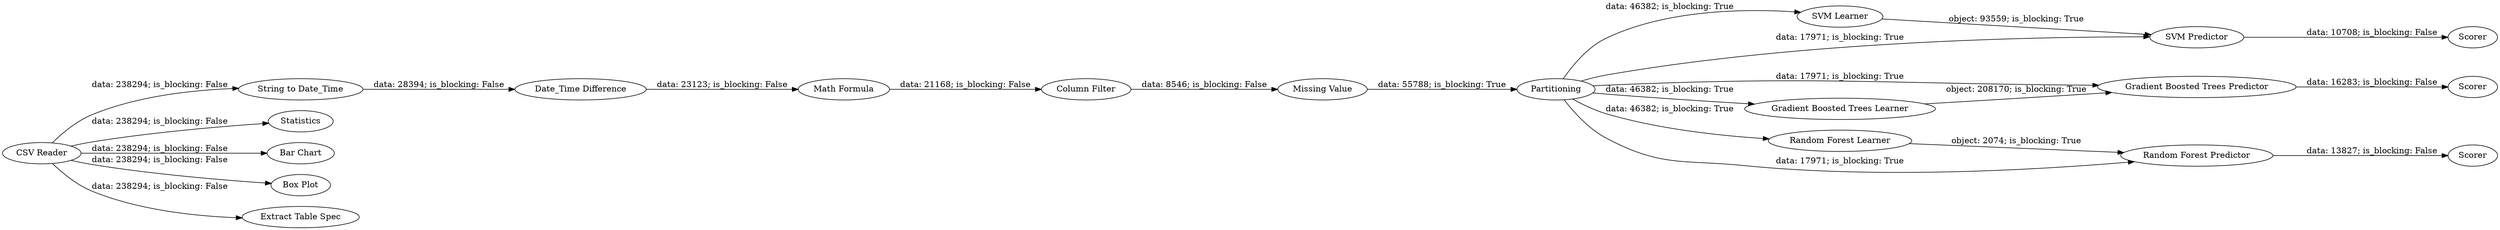 digraph {
	"6170632981364265076_27" [label="Math Formula"]
	"6170632981364265076_26" [label="Date_Time Difference"]
	"6170632981364265076_25" [label="String to Date_Time"]
	"6170632981364265076_20" [label="SVM Learner"]
	"6170632981364265076_16" [label=Scorer]
	"6170632981364265076_29" [label=Statistics]
	"6170632981364265076_1" [label="CSV Reader"]
	"6170632981364265076_28" [label="Column Filter"]
	"6170632981364265076_3" [label="Missing Value"]
	"6170632981364265076_32" [label="Bar Chart"]
	"6170632981364265076_31" [label="Box Plot"]
	"6170632981364265076_22" [label=Scorer]
	"6170632981364265076_21" [label="SVM Predictor"]
	"6170632981364265076_18" [label="Gradient Boosted Trees Predictor"]
	"6170632981364265076_19" [label=Scorer]
	"6170632981364265076_15" [label="Random Forest Predictor"]
	"6170632981364265076_13" [label=Partitioning]
	"6170632981364265076_17" [label="Gradient Boosted Trees Learner"]
	"6170632981364265076_14" [label="Random Forest Learner"]
	"6170632981364265076_30" [label="Extract Table Spec"]
	"6170632981364265076_15" -> "6170632981364265076_16" [label="data: 13827; is_blocking: False"]
	"6170632981364265076_13" -> "6170632981364265076_18" [label="data: 17971; is_blocking: True"]
	"6170632981364265076_1" -> "6170632981364265076_29" [label="data: 238294; is_blocking: False"]
	"6170632981364265076_14" -> "6170632981364265076_15" [label="object: 2074; is_blocking: True"]
	"6170632981364265076_25" -> "6170632981364265076_26" [label="data: 28394; is_blocking: False"]
	"6170632981364265076_13" -> "6170632981364265076_20" [label="data: 46382; is_blocking: True"]
	"6170632981364265076_13" -> "6170632981364265076_14" [label="data: 46382; is_blocking: True"]
	"6170632981364265076_17" -> "6170632981364265076_18" [label="object: 208170; is_blocking: True"]
	"6170632981364265076_1" -> "6170632981364265076_32" [label="data: 238294; is_blocking: False"]
	"6170632981364265076_13" -> "6170632981364265076_21" [label="data: 17971; is_blocking: True"]
	"6170632981364265076_1" -> "6170632981364265076_30" [label="data: 238294; is_blocking: False"]
	"6170632981364265076_3" -> "6170632981364265076_13" [label="data: 55788; is_blocking: True"]
	"6170632981364265076_1" -> "6170632981364265076_25" [label="data: 238294; is_blocking: False"]
	"6170632981364265076_18" -> "6170632981364265076_19" [label="data: 16283; is_blocking: False"]
	"6170632981364265076_20" -> "6170632981364265076_21" [label="object: 93559; is_blocking: True"]
	"6170632981364265076_26" -> "6170632981364265076_27" [label="data: 23123; is_blocking: False"]
	"6170632981364265076_28" -> "6170632981364265076_3" [label="data: 8546; is_blocking: False"]
	"6170632981364265076_21" -> "6170632981364265076_22" [label="data: 10708; is_blocking: False"]
	"6170632981364265076_1" -> "6170632981364265076_31" [label="data: 238294; is_blocking: False"]
	"6170632981364265076_13" -> "6170632981364265076_15" [label="data: 17971; is_blocking: True"]
	"6170632981364265076_13" -> "6170632981364265076_17" [label="data: 46382; is_blocking: True"]
	"6170632981364265076_27" -> "6170632981364265076_28" [label="data: 21168; is_blocking: False"]
	rankdir=LR
}
